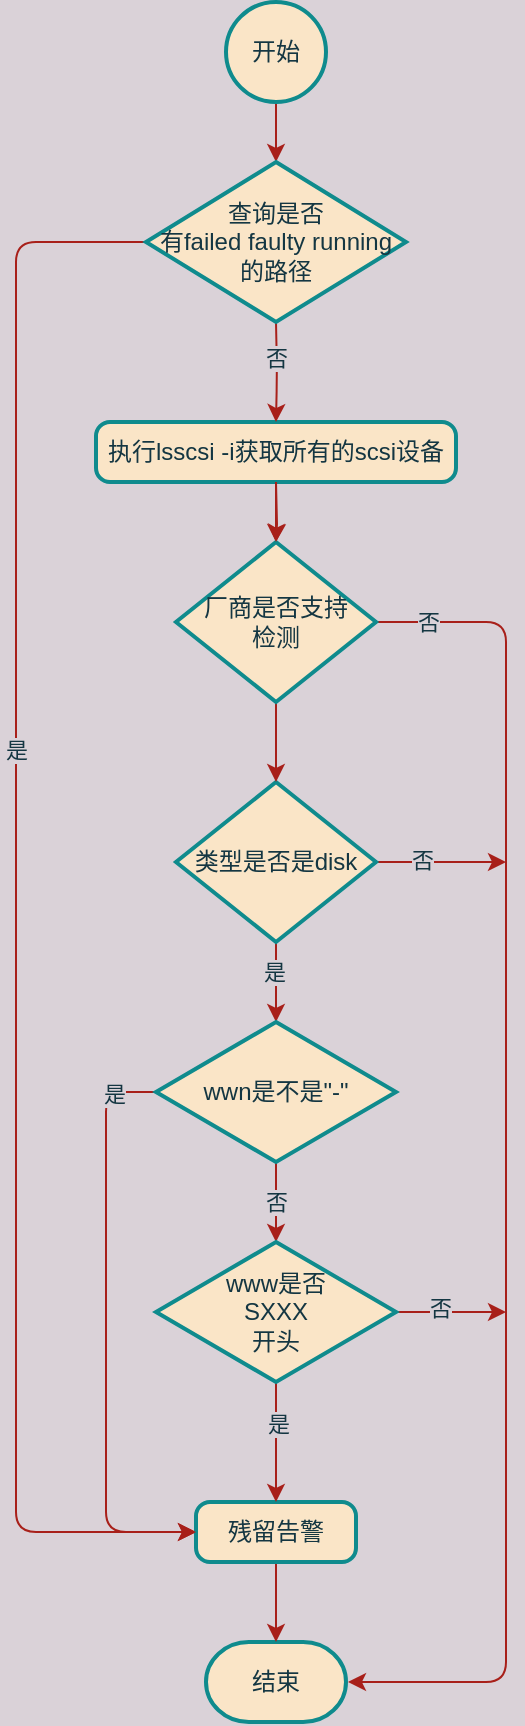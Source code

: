 <mxfile version="13.10.0" type="embed">
    <diagram id="0eetCRhPIs1I42xTEPws" name="第 1 页">
        <mxGraphModel dx="1116" dy="598" grid="1" gridSize="10" guides="1" tooltips="1" connect="1" arrows="1" fold="1" page="1" pageScale="1" pageWidth="827" pageHeight="1169" background="#DAD2D8" math="0" shadow="0">
            <root>
                <mxCell id="0"/>
                <mxCell id="1" parent="0"/>
                <mxCell id="36" style="edgeStyle=orthogonalEdgeStyle;rounded=0;orthogonalLoop=1;jettySize=auto;html=1;exitX=0.5;exitY=1;exitDx=0;exitDy=0;exitPerimeter=0;entryX=0.5;entryY=0;entryDx=0;entryDy=0;strokeColor=#A8201A;fontColor=#143642;labelBackgroundColor=#DAD2D8;entryPerimeter=0;" edge="1" parent="1" source="2" target="43">
                    <mxGeometry relative="1" as="geometry">
                        <mxPoint x="330" y="160" as="targetPoint"/>
                    </mxGeometry>
                </mxCell>
                <mxCell id="2" value="开始" style="strokeWidth=2;html=1;shape=mxgraph.flowchart.start_2;whiteSpace=wrap;rounded=0;sketch=0;fillColor=#FAE5C7;fontColor=#143642;strokeColor=#0F8B8D;" parent="1" vertex="1">
                    <mxGeometry x="305" y="30" width="50" height="50" as="geometry"/>
                </mxCell>
                <mxCell id="29" value="" style="edgeStyle=orthogonalEdgeStyle;curved=0;rounded=1;sketch=0;orthogonalLoop=1;jettySize=auto;html=1;strokeColor=#A8201A;fillColor=#FAE5C7;fontColor=#143642;labelBackgroundColor=#DAD2D8;" parent="1" source="3" target="26" edge="1">
                    <mxGeometry relative="1" as="geometry"/>
                </mxCell>
                <mxCell id="3" value="执行lsscsi -i获取所有的scsi设备" style="rounded=1;whiteSpace=wrap;html=1;absoluteArcSize=1;arcSize=14;strokeWidth=2;sketch=0;fillColor=#FAE5C7;fontColor=#143642;strokeColor=#0F8B8D;" parent="1" vertex="1">
                    <mxGeometry x="240" y="240" width="180" height="30" as="geometry"/>
                </mxCell>
                <mxCell id="11" value="" style="edgeStyle=orthogonalEdgeStyle;curved=0;rounded=1;sketch=0;orthogonalLoop=1;jettySize=auto;html=1;strokeColor=#A8201A;fillColor=#FAE5C7;fontColor=#143642;labelBackgroundColor=#DAD2D8;" parent="1" source="5" edge="1">
                    <mxGeometry relative="1" as="geometry">
                        <mxPoint x="330" y="540" as="targetPoint"/>
                    </mxGeometry>
                </mxCell>
                <mxCell id="18" value="是" style="edgeLabel;html=1;align=center;verticalAlign=middle;resizable=0;points=[];fontColor=#143642;labelBackgroundColor=#DAD2D8;" parent="11" vertex="1" connectable="0">
                    <mxGeometry x="-0.25" y="-1" relative="1" as="geometry">
                        <mxPoint as="offset"/>
                    </mxGeometry>
                </mxCell>
                <mxCell id="31" style="edgeStyle=orthogonalEdgeStyle;curved=0;rounded=1;sketch=0;orthogonalLoop=1;jettySize=auto;html=1;exitX=1;exitY=0.5;exitDx=0;exitDy=0;exitPerimeter=0;strokeColor=#A8201A;fillColor=#FAE5C7;fontColor=#143642;labelBackgroundColor=#DAD2D8;" parent="1" source="5" edge="1">
                    <mxGeometry relative="1" as="geometry">
                        <mxPoint x="445" y="460" as="targetPoint"/>
                    </mxGeometry>
                </mxCell>
                <mxCell id="32" value="否" style="edgeLabel;html=1;align=center;verticalAlign=middle;resizable=0;points=[];fontColor=#143642;labelBackgroundColor=#DAD2D8;" parent="31" vertex="1" connectable="0">
                    <mxGeometry x="-0.292" y="1" relative="1" as="geometry">
                        <mxPoint as="offset"/>
                    </mxGeometry>
                </mxCell>
                <mxCell id="5" value="类型是否是disk" style="strokeWidth=2;html=1;shape=mxgraph.flowchart.decision;whiteSpace=wrap;rounded=0;sketch=0;fillColor=#FAE5C7;fontColor=#143642;strokeColor=#0F8B8D;" parent="1" vertex="1">
                    <mxGeometry x="280" y="420" width="100" height="80" as="geometry"/>
                </mxCell>
                <mxCell id="6" value="结束" style="strokeWidth=2;html=1;shape=mxgraph.flowchart.terminator;whiteSpace=wrap;rounded=0;sketch=0;fillColor=#FAE5C7;fontColor=#143642;strokeColor=#0F8B8D;" parent="1" vertex="1">
                    <mxGeometry x="295" y="850" width="70" height="40" as="geometry"/>
                </mxCell>
                <mxCell id="12" style="edgeStyle=orthogonalEdgeStyle;curved=0;rounded=1;sketch=0;orthogonalLoop=1;jettySize=auto;html=1;strokeColor=#A8201A;fillColor=#FAE5C7;fontColor=#143642;entryX=0;entryY=0.5;entryDx=0;entryDy=0;exitX=0;exitY=0.5;exitDx=0;exitDy=0;exitPerimeter=0;labelBackgroundColor=#DAD2D8;" parent="1" source="17" target="15" edge="1">
                    <mxGeometry relative="1" as="geometry">
                        <mxPoint x="435" y="555" as="targetPoint"/>
                        <mxPoint x="265" y="570" as="sourcePoint"/>
                        <Array as="points">
                            <mxPoint x="245" y="575"/>
                            <mxPoint x="245" y="795"/>
                        </Array>
                    </mxGeometry>
                </mxCell>
                <mxCell id="16" value="是" style="edgeLabel;html=1;align=center;verticalAlign=middle;resizable=0;points=[];fontColor=#143642;labelBackgroundColor=#DAD2D8;" parent="12" vertex="1" connectable="0">
                    <mxGeometry x="-0.851" y="1" relative="1" as="geometry">
                        <mxPoint as="offset"/>
                    </mxGeometry>
                </mxCell>
                <mxCell id="25" style="edgeStyle=orthogonalEdgeStyle;curved=0;rounded=1;sketch=0;orthogonalLoop=1;jettySize=auto;html=1;exitX=0.5;exitY=1;exitDx=0;exitDy=0;entryX=0.5;entryY=0;entryDx=0;entryDy=0;entryPerimeter=0;strokeColor=#A8201A;fillColor=#FAE5C7;fontColor=#143642;labelBackgroundColor=#DAD2D8;" parent="1" source="15" target="6" edge="1">
                    <mxGeometry relative="1" as="geometry"/>
                </mxCell>
                <mxCell id="15" value="残留告警" style="rounded=1;whiteSpace=wrap;html=1;absoluteArcSize=1;arcSize=14;strokeWidth=2;sketch=0;fontColor=#143642;strokeColor=#0F8B8D;fillColor=#FAE5C7;" parent="1" vertex="1">
                    <mxGeometry x="290" y="780" width="80" height="30" as="geometry"/>
                </mxCell>
                <mxCell id="20" value="否" style="edgeStyle=orthogonalEdgeStyle;curved=0;rounded=1;sketch=0;orthogonalLoop=1;jettySize=auto;html=1;strokeColor=#A8201A;fillColor=#FAE5C7;fontColor=#143642;labelBackgroundColor=#DAD2D8;" parent="1" source="17" target="19" edge="1">
                    <mxGeometry relative="1" as="geometry"/>
                </mxCell>
                <mxCell id="17" value="&lt;span&gt;wwn是不是&quot;-&quot;&lt;/span&gt;" style="strokeWidth=2;html=1;shape=mxgraph.flowchart.decision;whiteSpace=wrap;rounded=0;sketch=0;fillColor=#FAE5C7;fontColor=#143642;strokeColor=#0F8B8D;" parent="1" vertex="1">
                    <mxGeometry x="270" y="540" width="120" height="70" as="geometry"/>
                </mxCell>
                <mxCell id="21" value="" style="edgeStyle=orthogonalEdgeStyle;curved=0;rounded=1;sketch=0;orthogonalLoop=1;jettySize=auto;html=1;strokeColor=#A8201A;fillColor=#FAE5C7;fontColor=#143642;labelBackgroundColor=#DAD2D8;" parent="1" source="19" target="15" edge="1">
                    <mxGeometry relative="1" as="geometry"/>
                </mxCell>
                <mxCell id="22" value="是" style="edgeLabel;html=1;align=center;verticalAlign=middle;resizable=0;points=[];fontColor=#143642;labelBackgroundColor=#DAD2D8;" parent="21" vertex="1" connectable="0">
                    <mxGeometry x="-0.3" y="1" relative="1" as="geometry">
                        <mxPoint as="offset"/>
                    </mxGeometry>
                </mxCell>
                <mxCell id="23" style="edgeStyle=orthogonalEdgeStyle;curved=0;rounded=1;sketch=0;orthogonalLoop=1;jettySize=auto;html=1;strokeColor=#A8201A;fillColor=#FAE5C7;fontColor=#143642;labelBackgroundColor=#DAD2D8;" parent="1" source="19" edge="1">
                    <mxGeometry relative="1" as="geometry">
                        <mxPoint x="445" y="685" as="targetPoint"/>
                    </mxGeometry>
                </mxCell>
                <mxCell id="24" value="否" style="edgeLabel;html=1;align=center;verticalAlign=middle;resizable=0;points=[];fontColor=#143642;labelBackgroundColor=#DAD2D8;" parent="23" vertex="1" connectable="0">
                    <mxGeometry x="-0.2" y="2" relative="1" as="geometry">
                        <mxPoint as="offset"/>
                    </mxGeometry>
                </mxCell>
                <mxCell id="19" value="&lt;span&gt;www是否&lt;br&gt;SXXX&lt;br&gt;开头&lt;/span&gt;" style="strokeWidth=2;html=1;shape=mxgraph.flowchart.decision;whiteSpace=wrap;rounded=0;sketch=0;fillColor=#FAE5C7;fontColor=#143642;strokeColor=#0F8B8D;" parent="1" vertex="1">
                    <mxGeometry x="270" y="650" width="120" height="70" as="geometry"/>
                </mxCell>
                <mxCell id="28" style="edgeStyle=orthogonalEdgeStyle;curved=0;rounded=1;sketch=0;orthogonalLoop=1;jettySize=auto;html=1;entryX=0.5;entryY=0;entryDx=0;entryDy=0;entryPerimeter=0;strokeColor=#A8201A;fillColor=#FAE5C7;fontColor=#143642;labelBackgroundColor=#DAD2D8;" parent="1" source="26" target="5" edge="1">
                    <mxGeometry relative="1" as="geometry"/>
                </mxCell>
                <mxCell id="30" style="edgeStyle=orthogonalEdgeStyle;curved=0;rounded=1;sketch=0;orthogonalLoop=1;jettySize=auto;html=1;strokeColor=#A8201A;fillColor=#FAE5C7;fontColor=#143642;labelBackgroundColor=#DAD2D8;" parent="1" source="26" edge="1">
                    <mxGeometry relative="1" as="geometry">
                        <mxPoint x="366" y="870" as="targetPoint"/>
                        <Array as="points">
                            <mxPoint x="445" y="340"/>
                            <mxPoint x="445" y="870"/>
                            <mxPoint x="366" y="870"/>
                        </Array>
                    </mxGeometry>
                </mxCell>
                <mxCell id="33" value="否" style="edgeLabel;html=1;align=center;verticalAlign=middle;resizable=0;points=[];fontColor=#143642;labelBackgroundColor=#DAD2D8;" parent="30" vertex="1" connectable="0">
                    <mxGeometry x="-0.924" relative="1" as="geometry">
                        <mxPoint as="offset"/>
                    </mxGeometry>
                </mxCell>
                <mxCell id="26" value="厂商是否支持&lt;br&gt;检测" style="strokeWidth=2;html=1;shape=mxgraph.flowchart.decision;whiteSpace=wrap;rounded=0;sketch=0;fillColor=#FAE5C7;fontColor=#143642;strokeColor=#0F8B8D;" parent="1" vertex="1">
                    <mxGeometry x="280" y="300" width="100" height="80" as="geometry"/>
                </mxCell>
                <mxCell id="35" value="" style="edgeStyle=orthogonalEdgeStyle;rounded=0;orthogonalLoop=1;jettySize=auto;html=1;strokeColor=#A8201A;fontColor=#143642;labelBackgroundColor=#DAD2D8;" edge="1" parent="1" target="26">
                    <mxGeometry relative="1" as="geometry">
                        <mxPoint x="330" y="270" as="sourcePoint"/>
                    </mxGeometry>
                </mxCell>
                <mxCell id="38" style="edgeStyle=orthogonalEdgeStyle;curved=0;rounded=1;sketch=0;orthogonalLoop=1;jettySize=auto;html=1;exitX=0;exitY=0.5;exitDx=0;exitDy=0;entryX=0;entryY=0.5;entryDx=0;entryDy=0;strokeColor=#A8201A;fillColor=#FAE5C7;fontColor=#143642;labelBackgroundColor=#DAD2D8;exitPerimeter=0;" edge="1" parent="1" source="43" target="15">
                    <mxGeometry relative="1" as="geometry">
                        <mxPoint x="220" y="175" as="sourcePoint"/>
                        <Array as="points">
                            <mxPoint x="200" y="150"/>
                            <mxPoint x="200" y="795"/>
                        </Array>
                    </mxGeometry>
                </mxCell>
                <mxCell id="39" value="是" style="edgeLabel;html=1;align=center;verticalAlign=middle;resizable=0;points=[];fontColor=#143642;labelBackgroundColor=#DAD2D8;" vertex="1" connectable="0" parent="38">
                    <mxGeometry x="-0.203" relative="1" as="geometry">
                        <mxPoint as="offset"/>
                    </mxGeometry>
                </mxCell>
                <mxCell id="41" style="edgeStyle=orthogonalEdgeStyle;curved=0;rounded=1;sketch=0;orthogonalLoop=1;jettySize=auto;html=1;entryX=0.5;entryY=0;entryDx=0;entryDy=0;strokeColor=#A8201A;fillColor=#FAE5C7;fontColor=#143642;labelBackgroundColor=#DAD2D8;" edge="1" parent="1" target="3">
                    <mxGeometry relative="1" as="geometry">
                        <mxPoint x="330" y="190" as="sourcePoint"/>
                    </mxGeometry>
                </mxCell>
                <mxCell id="42" value="否" style="edgeLabel;html=1;align=center;verticalAlign=middle;resizable=0;points=[];fontColor=#143642;labelBackgroundColor=#DAD2D8;" vertex="1" connectable="0" parent="41">
                    <mxGeometry x="-0.28" y="-1" relative="1" as="geometry">
                        <mxPoint as="offset"/>
                    </mxGeometry>
                </mxCell>
                <mxCell id="43" value="&lt;span&gt;查询是否&lt;br&gt;有failed faulty running&lt;br&gt;的路径&lt;/span&gt;" style="strokeWidth=2;html=1;shape=mxgraph.flowchart.decision;whiteSpace=wrap;rounded=0;sketch=0;fillColor=#FAE5C7;fontColor=#143642;strokeColor=#0F8B8D;" vertex="1" parent="1">
                    <mxGeometry x="265" y="110" width="130" height="80" as="geometry"/>
                </mxCell>
            </root>
        </mxGraphModel>
    </diagram>
</mxfile>